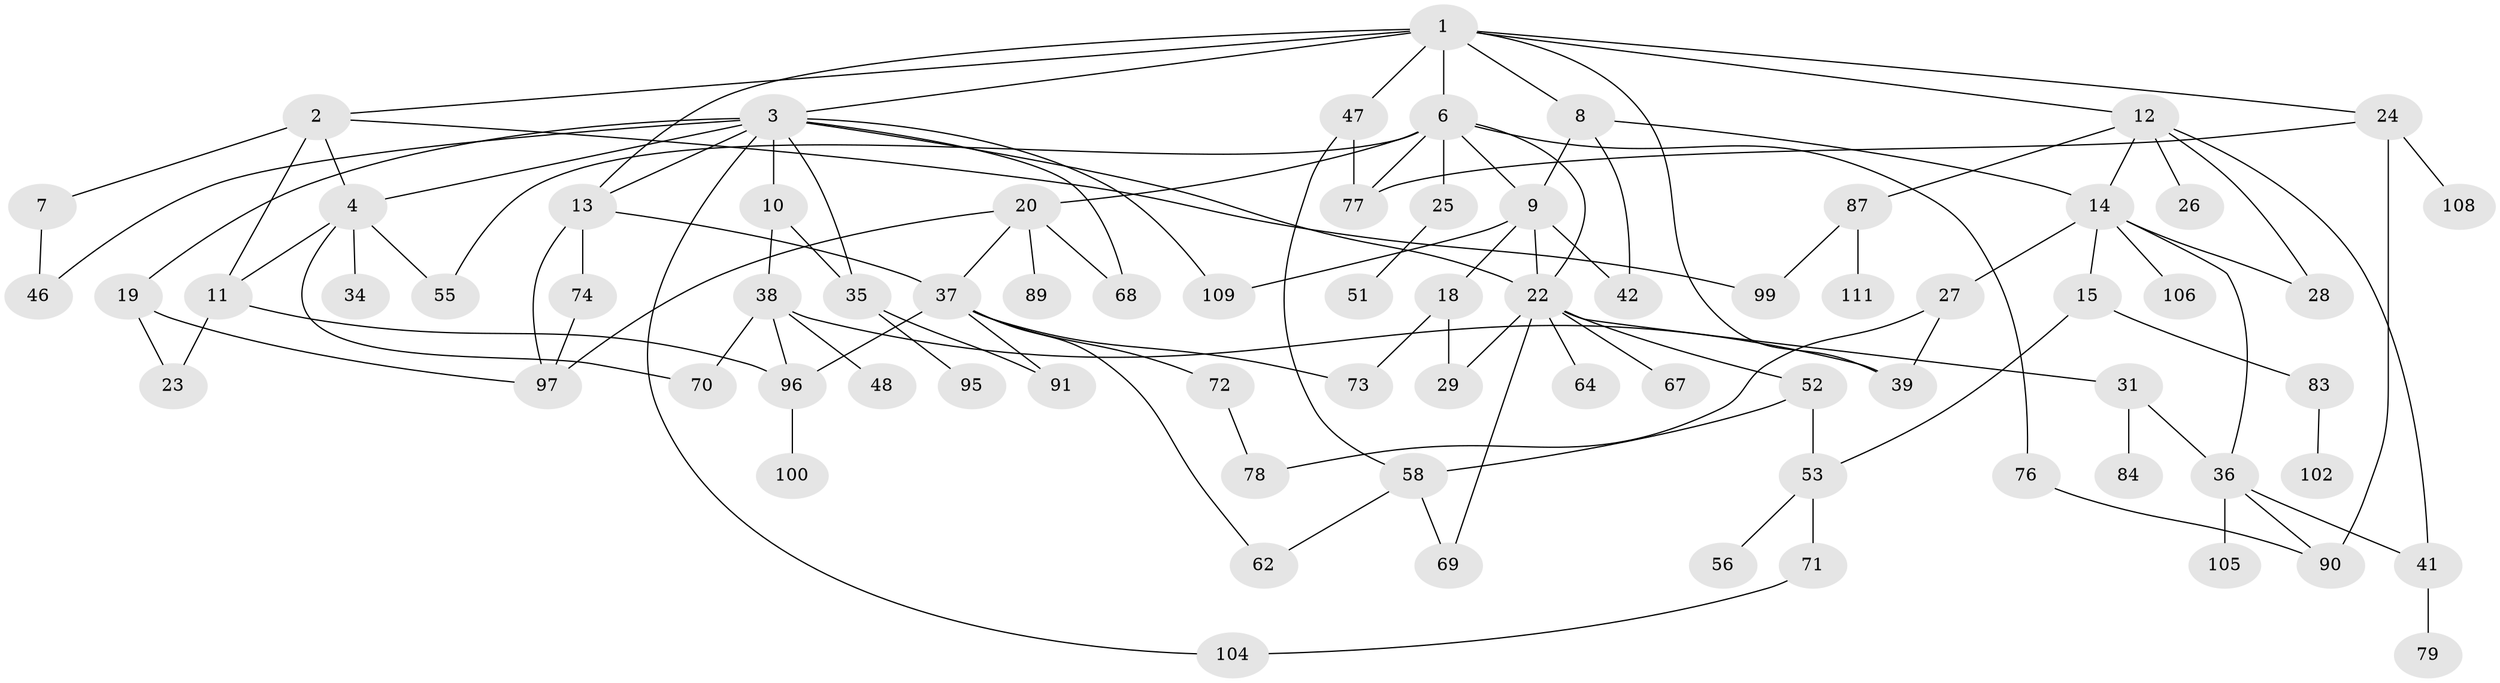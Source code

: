 // Generated by graph-tools (version 1.1) at 2025/23/03/03/25 07:23:35]
// undirected, 75 vertices, 114 edges
graph export_dot {
graph [start="1"]
  node [color=gray90,style=filled];
  1 [super="+5"];
  2 [super="+33"];
  3 [super="+16"];
  4 [super="+45"];
  6 [super="+63"];
  7 [super="+57"];
  8 [super="+60"];
  9 [super="+17"];
  10;
  11 [super="+80"];
  12 [super="+101"];
  13 [super="+43"];
  14 [super="+21"];
  15 [super="+32"];
  18 [super="+65"];
  19 [super="+30"];
  20 [super="+66"];
  22 [super="+50"];
  23;
  24 [super="+85"];
  25;
  26;
  27 [super="+59"];
  28;
  29 [super="+81"];
  31;
  34 [super="+107"];
  35 [super="+54"];
  36 [super="+82"];
  37 [super="+40"];
  38 [super="+44"];
  39;
  41;
  42 [super="+88"];
  46 [super="+49"];
  47 [super="+61"];
  48;
  51;
  52;
  53;
  55 [super="+75"];
  56;
  58 [super="+93"];
  62;
  64;
  67;
  68;
  69;
  70 [super="+103"];
  71 [super="+86"];
  72;
  73;
  74;
  76;
  77;
  78;
  79;
  83 [super="+110"];
  84;
  87 [super="+92"];
  89 [super="+94"];
  90 [super="+98"];
  91;
  95;
  96 [super="+112"];
  97 [super="+113"];
  99;
  100;
  102;
  104;
  105;
  106;
  108;
  109;
  111;
  1 -- 2;
  1 -- 3;
  1 -- 6;
  1 -- 39;
  1 -- 8;
  1 -- 12;
  1 -- 13;
  1 -- 47;
  1 -- 24;
  2 -- 4;
  2 -- 7;
  2 -- 99;
  2 -- 11 [weight=2];
  3 -- 10;
  3 -- 19;
  3 -- 22;
  3 -- 68;
  3 -- 35;
  3 -- 109;
  3 -- 104;
  3 -- 46;
  3 -- 13;
  3 -- 4;
  4 -- 11;
  4 -- 34;
  4 -- 70;
  4 -- 55;
  6 -- 20;
  6 -- 25;
  6 -- 76;
  6 -- 77;
  6 -- 22;
  6 -- 9;
  6 -- 55;
  7 -- 46;
  8 -- 9;
  8 -- 14;
  8 -- 42;
  9 -- 18;
  9 -- 22;
  9 -- 42;
  9 -- 109;
  10 -- 35;
  10 -- 38;
  11 -- 23;
  11 -- 96;
  12 -- 26;
  12 -- 41;
  12 -- 87;
  12 -- 28;
  12 -- 14;
  13 -- 37;
  13 -- 74;
  13 -- 97;
  14 -- 15;
  14 -- 27;
  14 -- 106;
  14 -- 36;
  14 -- 28;
  15 -- 53;
  15 -- 83;
  18 -- 29;
  18 -- 73;
  19 -- 97;
  19 -- 23;
  20 -- 68;
  20 -- 37;
  20 -- 89;
  20 -- 97;
  22 -- 31;
  22 -- 52;
  22 -- 67;
  22 -- 69;
  22 -- 29;
  22 -- 64;
  24 -- 77;
  24 -- 90 [weight=2];
  24 -- 108;
  25 -- 51;
  27 -- 39;
  27 -- 78;
  31 -- 36;
  31 -- 84;
  35 -- 91;
  35 -- 95;
  36 -- 105;
  36 -- 41;
  36 -- 90;
  37 -- 73;
  37 -- 96;
  37 -- 72;
  37 -- 91;
  37 -- 62;
  38 -- 48;
  38 -- 39;
  38 -- 96;
  38 -- 70;
  41 -- 79;
  47 -- 58;
  47 -- 77;
  52 -- 53;
  52 -- 58;
  53 -- 56;
  53 -- 71;
  58 -- 69;
  58 -- 62;
  71 -- 104;
  72 -- 78;
  74 -- 97;
  76 -- 90;
  83 -- 102;
  87 -- 99;
  87 -- 111;
  96 -- 100;
}
